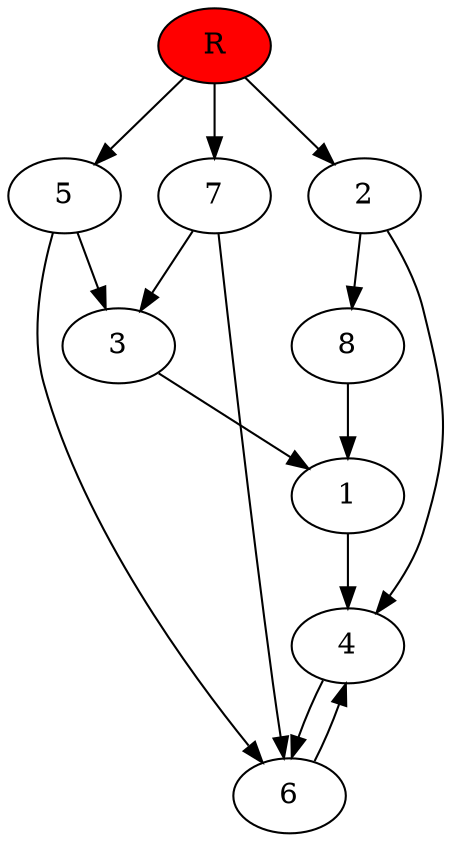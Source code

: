 digraph prb42045 {
	1
	2
	3
	4
	5
	6
	7
	8
	R [fillcolor="#ff0000" style=filled]
	1 -> 4
	2 -> 4
	2 -> 8
	3 -> 1
	4 -> 6
	5 -> 3
	5 -> 6
	6 -> 4
	7 -> 3
	7 -> 6
	8 -> 1
	R -> 2
	R -> 5
	R -> 7
}
